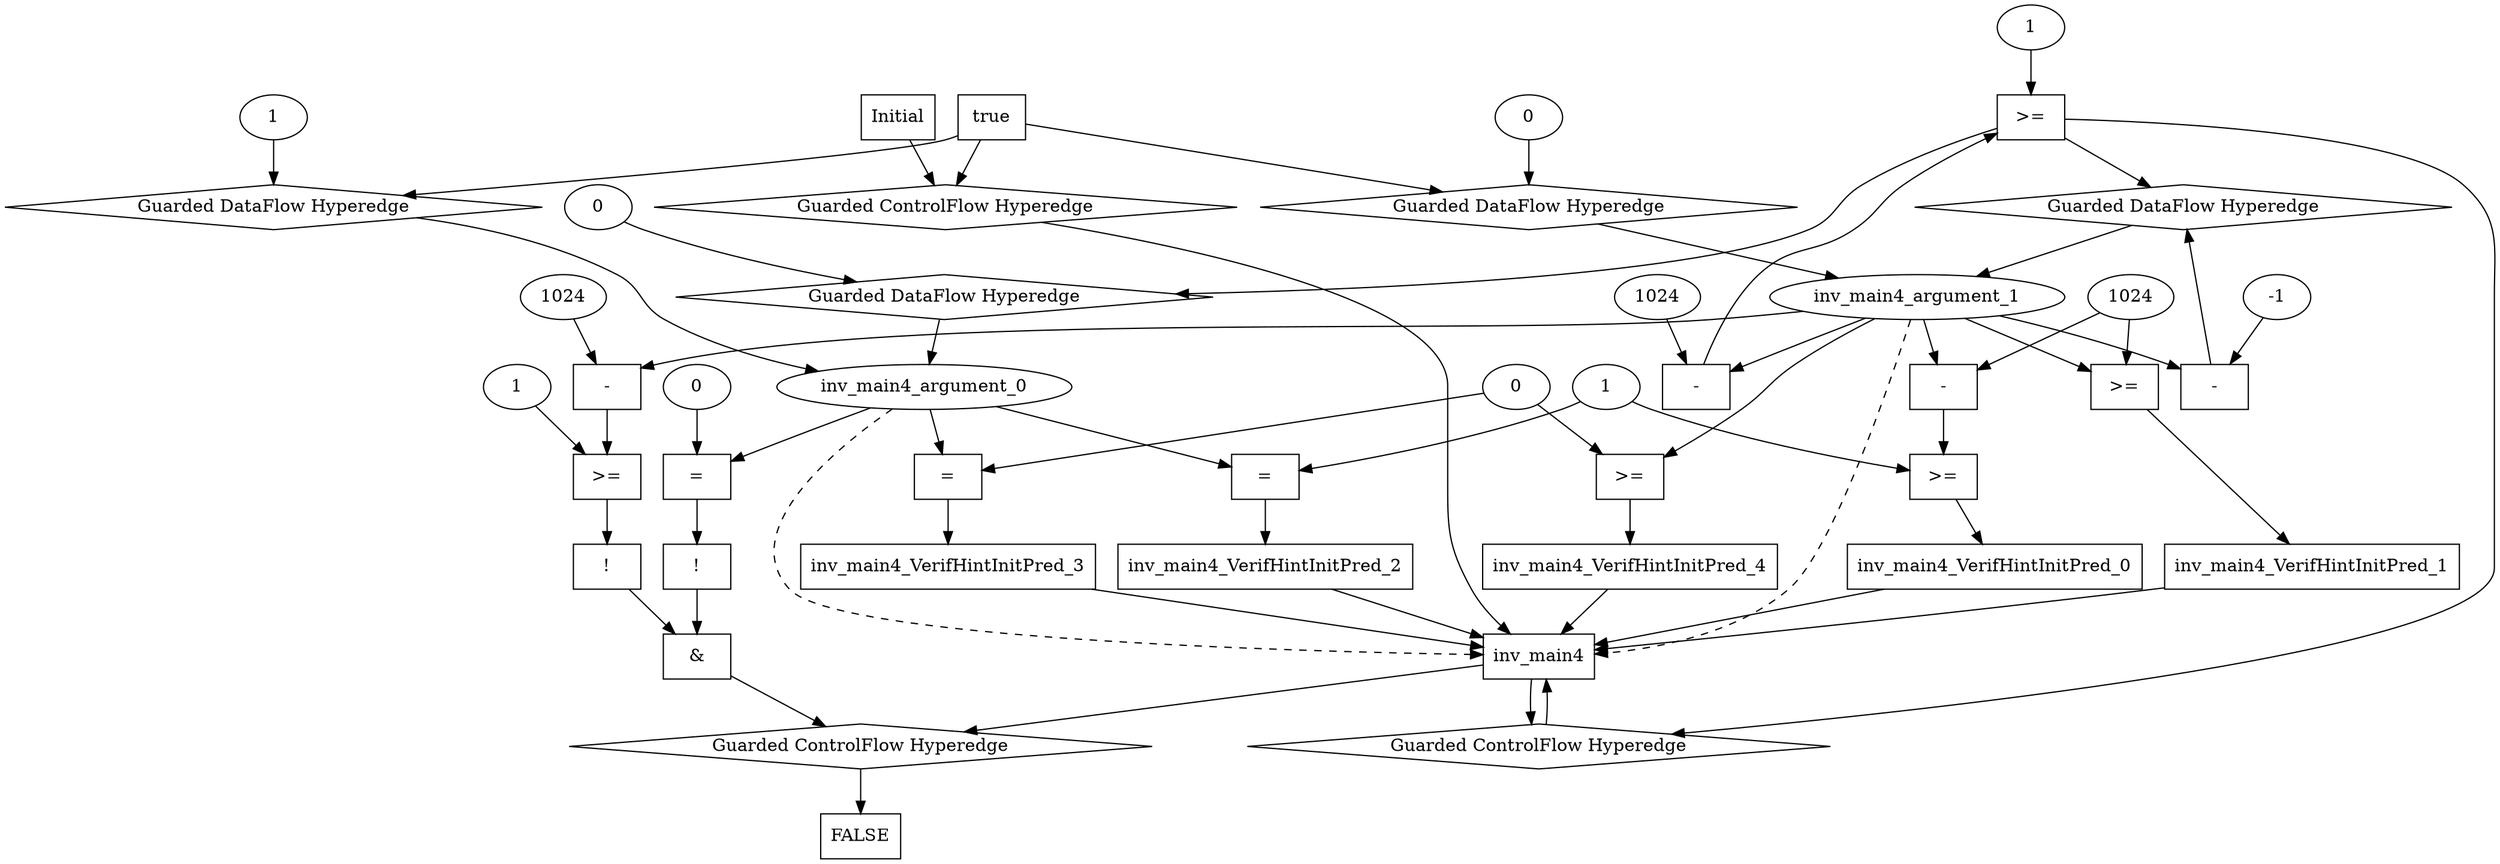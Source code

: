 digraph dag {
inv_main4 [label="inv_main4" shape="rect"];
FALSE [label="FALSE" shape="rect"];
Initial [label="Initial" shape="rect"];
ControlFowHyperEdge_0 [label="Guarded ControlFlow Hyperedge" shape="diamond"];
Initial -> ControlFowHyperEdge_0[label=""]
ControlFowHyperEdge_0 -> inv_main4[label=""]
ControlFowHyperEdge_1 [label="Guarded ControlFlow Hyperedge" shape="diamond"];
inv_main4 -> ControlFowHyperEdge_1[label=""]
ControlFowHyperEdge_1 -> inv_main4[label=""]
ControlFowHyperEdge_2 [label="Guarded ControlFlow Hyperedge" shape="diamond"];
inv_main4 -> ControlFowHyperEdge_2[label=""]
ControlFowHyperEdge_2 -> FALSE[label=""]
inv_main4_argument_0 [label="inv_main4_argument_0" shape="oval"];
inv_main4_argument_0 -> inv_main4[label="" style="dashed"]
inv_main4_argument_1 [label="inv_main4_argument_1" shape="oval"];
inv_main4_argument_1 -> inv_main4[label="" style="dashed"]

true_0 [label="true" shape="rect"];
true_0->ControlFowHyperEdge_0 [label=""];
xxxinv_main4___Initial_0xxxdataFlow_0_node_0 [label="1"];

xxxinv_main4___Initial_0xxxdataFlow_0_node_0->DataFowHyperEdge_0_inv_main4_argument_0 [label=""];
xxxinv_main4___Initial_0xxxdataFlow1_node_0 [label="0"];

xxxinv_main4___Initial_0xxxdataFlow1_node_0->DataFowHyperEdge_0_inv_main4_argument_1 [label=""];
xxxinv_main4___inv_main4_1xxxguard_0_node_0 [label=">=" shape="rect"];
xxxinv_main4___inv_main4_1xxxguard_0_node_1 [label="-" shape="rect"];
xxxinv_main4___inv_main4_1xxxguard_0_node_2 [label="1024"];
xxxinv_main4___inv_main4_1xxxguard_0_node_4 [label="1"];
xxxinv_main4___inv_main4_1xxxguard_0_node_1->xxxinv_main4___inv_main4_1xxxguard_0_node_0
xxxinv_main4___inv_main4_1xxxguard_0_node_4->xxxinv_main4___inv_main4_1xxxguard_0_node_0
xxxinv_main4___inv_main4_1xxxguard_0_node_2->xxxinv_main4___inv_main4_1xxxguard_0_node_1
inv_main4_argument_1->xxxinv_main4___inv_main4_1xxxguard_0_node_1

xxxinv_main4___inv_main4_1xxxguard_0_node_0->ControlFowHyperEdge_1 [label=""];
xxxinv_main4___inv_main4_1xxxdataFlow_0_node_0 [label="0"];

xxxinv_main4___inv_main4_1xxxdataFlow_0_node_0->DataFowHyperEdge_1_inv_main4_argument_0 [label=""];
xxxinv_main4___inv_main4_1xxxdataFlow1_node_0 [label="-" shape="rect"];
xxxinv_main4___inv_main4_1xxxdataFlow1_node_2 [label="-1"];
inv_main4_argument_1->xxxinv_main4___inv_main4_1xxxdataFlow1_node_0
xxxinv_main4___inv_main4_1xxxdataFlow1_node_2->xxxinv_main4___inv_main4_1xxxdataFlow1_node_0

xxxinv_main4___inv_main4_1xxxdataFlow1_node_0->DataFowHyperEdge_1_inv_main4_argument_1 [label=""];
xxxFALSE___inv_main4_2xxx_and [label="&" shape="rect"];
xxxFALSE___inv_main4_2xxxguard_0_node_0 [label="!" shape="rect"];
xxxFALSE___inv_main4_2xxxguard_0_node_1 [label="=" shape="rect"];
xxxFALSE___inv_main4_2xxxguard_0_node_3 [label="0"];
xxxFALSE___inv_main4_2xxxguard_0_node_1->xxxFALSE___inv_main4_2xxxguard_0_node_0
inv_main4_argument_0->xxxFALSE___inv_main4_2xxxguard_0_node_1
xxxFALSE___inv_main4_2xxxguard_0_node_3->xxxFALSE___inv_main4_2xxxguard_0_node_1

xxxFALSE___inv_main4_2xxxguard_0_node_0->xxxFALSE___inv_main4_2xxx_and [label=""];
xxxFALSE___inv_main4_2xxxguard1_node_0 [label="!" shape="rect"];
xxxFALSE___inv_main4_2xxxguard1_node_1 [label=">=" shape="rect"];
xxxFALSE___inv_main4_2xxxguard1_node_2 [label="-" shape="rect"];
xxxFALSE___inv_main4_2xxxguard1_node_3 [label="1024"];
xxxFALSE___inv_main4_2xxxguard1_node_5 [label="1"];
xxxFALSE___inv_main4_2xxxguard1_node_1->xxxFALSE___inv_main4_2xxxguard1_node_0
xxxFALSE___inv_main4_2xxxguard1_node_2->xxxFALSE___inv_main4_2xxxguard1_node_1
xxxFALSE___inv_main4_2xxxguard1_node_5->xxxFALSE___inv_main4_2xxxguard1_node_1
xxxFALSE___inv_main4_2xxxguard1_node_3->xxxFALSE___inv_main4_2xxxguard1_node_2
inv_main4_argument_1->xxxFALSE___inv_main4_2xxxguard1_node_2

xxxFALSE___inv_main4_2xxxguard1_node_0->xxxFALSE___inv_main4_2xxx_and [label=""];
xxxFALSE___inv_main4_2xxx_and->ControlFowHyperEdge_2 [label=""];
DataFowHyperEdge_0_inv_main4_argument_0 [label="Guarded DataFlow Hyperedge" shape="diamond"];
DataFowHyperEdge_0_inv_main4_argument_0 -> inv_main4_argument_0[label=""]
true_0->DataFowHyperEdge_0_inv_main4_argument_0 [label=""];
DataFowHyperEdge_0_inv_main4_argument_1 [label="Guarded DataFlow Hyperedge" shape="diamond"];
DataFowHyperEdge_0_inv_main4_argument_1 -> inv_main4_argument_1[label=""]
true_0->DataFowHyperEdge_0_inv_main4_argument_1 [label=""];
DataFowHyperEdge_1_inv_main4_argument_0 [label="Guarded DataFlow Hyperedge" shape="diamond"];
DataFowHyperEdge_1_inv_main4_argument_0 -> inv_main4_argument_0[label=""]
xxxinv_main4___inv_main4_1xxxguard_0_node_0 -> DataFowHyperEdge_1_inv_main4_argument_0[label=""]
DataFowHyperEdge_1_inv_main4_argument_1 [label="Guarded DataFlow Hyperedge" shape="diamond"];
DataFowHyperEdge_1_inv_main4_argument_1 -> inv_main4_argument_1[label=""]
xxxinv_main4___inv_main4_1xxxguard_0_node_0 -> DataFowHyperEdge_1_inv_main4_argument_1[label=""]




inv_main4_VerifHintInitPred_0 [label="inv_main4_VerifHintInitPred_0" shape="rect"];
inv_main4predicate_0_node_0 -> inv_main4_VerifHintInitPred_0[label="" ];
inv_main4_VerifHintInitPred_0 -> inv_main4[label="" ];
inv_main4predicate_0_node_0 [label=">=" shape="rect"];
inv_main4predicate_0_node_1 [label="-" shape="rect"];
inv_main4predicate_0_node_2 [label="1024"];
inv_main4_argument_1 [label="inv_main4_argument_1"];
inv_main4predicate_0_node_4 [label="1"];
inv_main4predicate_0_node_1->inv_main4predicate_0_node_0
inv_main4predicate_0_node_4->inv_main4predicate_0_node_0
inv_main4predicate_0_node_2->inv_main4predicate_0_node_1
inv_main4_argument_1->inv_main4predicate_0_node_1

inv_main4_VerifHintInitPred_1 [label="inv_main4_VerifHintInitPred_1" shape="rect"];
inv_main4predicate_1_node_0 -> inv_main4_VerifHintInitPred_1[label="" ];
inv_main4_VerifHintInitPred_1 -> inv_main4[label="" ];
inv_main4predicate_1_node_0 [label=">=" shape="rect"];
inv_main4_argument_1 [label="inv_main4_argument_1"];
inv_main4predicate_0_node_2->inv_main4predicate_1_node_0
inv_main4_argument_1->inv_main4predicate_1_node_0

inv_main4_VerifHintInitPred_2 [label="inv_main4_VerifHintInitPred_2" shape="rect"];
inv_main4predicate_2_node_0 -> inv_main4_VerifHintInitPred_2[label="" ];
inv_main4_VerifHintInitPred_2 -> inv_main4[label="" ];
inv_main4predicate_2_node_0 [label="=" shape="rect"];
inv_main4_argument_0 [label="inv_main4_argument_0"];
inv_main4predicate_0_node_4->inv_main4predicate_2_node_0
inv_main4_argument_0->inv_main4predicate_2_node_0

inv_main4_VerifHintInitPred_3 [label="inv_main4_VerifHintInitPred_3" shape="rect"];
inv_main4predicate_3_node_0 -> inv_main4_VerifHintInitPred_3[label="" ];
inv_main4_VerifHintInitPred_3 -> inv_main4[label="" ];
inv_main4predicate_3_node_0 [label="=" shape="rect"];
inv_main4_argument_0 [label="inv_main4_argument_0"];
inv_main4predicate_3_node_2 [label="0"];
inv_main4predicate_3_node_2->inv_main4predicate_3_node_0
inv_main4_argument_0->inv_main4predicate_3_node_0

inv_main4_VerifHintInitPred_4 [label="inv_main4_VerifHintInitPred_4" shape="rect"];
inv_main4predicate_4_node_0 -> inv_main4_VerifHintInitPred_4[label="" ];
inv_main4_VerifHintInitPred_4 -> inv_main4[label="" ];
inv_main4predicate_4_node_0 [label=">=" shape="rect"];
inv_main4_argument_1 [label="inv_main4_argument_1"];
inv_main4predicate_3_node_2->inv_main4predicate_4_node_0
inv_main4_argument_1->inv_main4predicate_4_node_0

}
